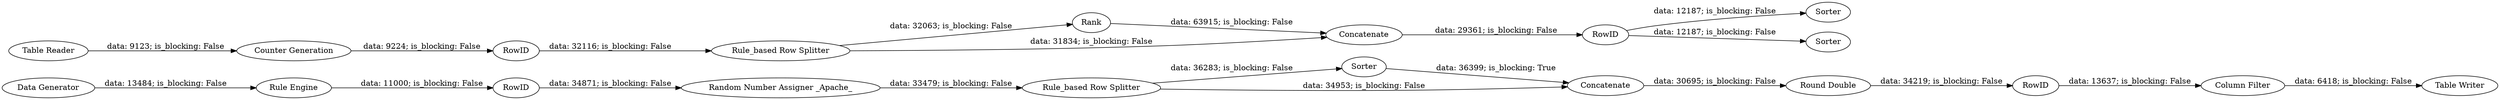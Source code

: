 digraph {
	"-5293292614823242307_5" [label=Sorter]
	"-5293292614823242307_2" [label="Rule Engine"]
	"-5293292614823242307_6" [label="Rule_based Row Splitter"]
	"-5293292614823242307_12" [label=Rank]
	"-5293292614823242307_14" [label=Concatenate]
	"-5293292614823242307_17" [label=Sorter]
	"-5293292614823242307_16" [label=RowID]
	"-5293292614823242307_8" [label="Table Writer"]
	"-5293292614823242307_11" [label="Counter Generation"]
	"-5293292614823242307_4" [label="Random Number Assigner _Apache_"]
	"-5293292614823242307_21" [label=RowID]
	"-5293292614823242307_22" [label="Column Filter"]
	"-5293292614823242307_10" [label="Table Reader"]
	"-5293292614823242307_13" [label="Round Double"]
	"-5293292614823242307_19" [label=Concatenate]
	"-5293292614823242307_15" [label=RowID]
	"-5293292614823242307_20" [label=RowID]
	"-5293292614823242307_18" [label="Rule_based Row Splitter"]
	"-5293292614823242307_23" [label=Sorter]
	"-5293292614823242307_1" [label="Data Generator"]
	"-5293292614823242307_6" -> "-5293292614823242307_12" [label="data: 32063; is_blocking: False"]
	"-5293292614823242307_18" -> "-5293292614823242307_19" [label="data: 34953; is_blocking: False"]
	"-5293292614823242307_19" -> "-5293292614823242307_13" [label="data: 30695; is_blocking: False"]
	"-5293292614823242307_13" -> "-5293292614823242307_21" [label="data: 34219; is_blocking: False"]
	"-5293292614823242307_18" -> "-5293292614823242307_5" [label="data: 36283; is_blocking: False"]
	"-5293292614823242307_16" -> "-5293292614823242307_17" [label="data: 12187; is_blocking: False"]
	"-5293292614823242307_2" -> "-5293292614823242307_20" [label="data: 11000; is_blocking: False"]
	"-5293292614823242307_12" -> "-5293292614823242307_14" [label="data: 63915; is_blocking: False"]
	"-5293292614823242307_20" -> "-5293292614823242307_4" [label="data: 34871; is_blocking: False"]
	"-5293292614823242307_16" -> "-5293292614823242307_23" [label="data: 12187; is_blocking: False"]
	"-5293292614823242307_11" -> "-5293292614823242307_15" [label="data: 9224; is_blocking: False"]
	"-5293292614823242307_4" -> "-5293292614823242307_18" [label="data: 33479; is_blocking: False"]
	"-5293292614823242307_15" -> "-5293292614823242307_6" [label="data: 32116; is_blocking: False"]
	"-5293292614823242307_14" -> "-5293292614823242307_16" [label="data: 29361; is_blocking: False"]
	"-5293292614823242307_1" -> "-5293292614823242307_2" [label="data: 13484; is_blocking: False"]
	"-5293292614823242307_5" -> "-5293292614823242307_19" [label="data: 36399; is_blocking: True"]
	"-5293292614823242307_6" -> "-5293292614823242307_14" [label="data: 31834; is_blocking: False"]
	"-5293292614823242307_21" -> "-5293292614823242307_22" [label="data: 13637; is_blocking: False"]
	"-5293292614823242307_22" -> "-5293292614823242307_8" [label="data: 6418; is_blocking: False"]
	"-5293292614823242307_10" -> "-5293292614823242307_11" [label="data: 9123; is_blocking: False"]
	rankdir=LR
}
